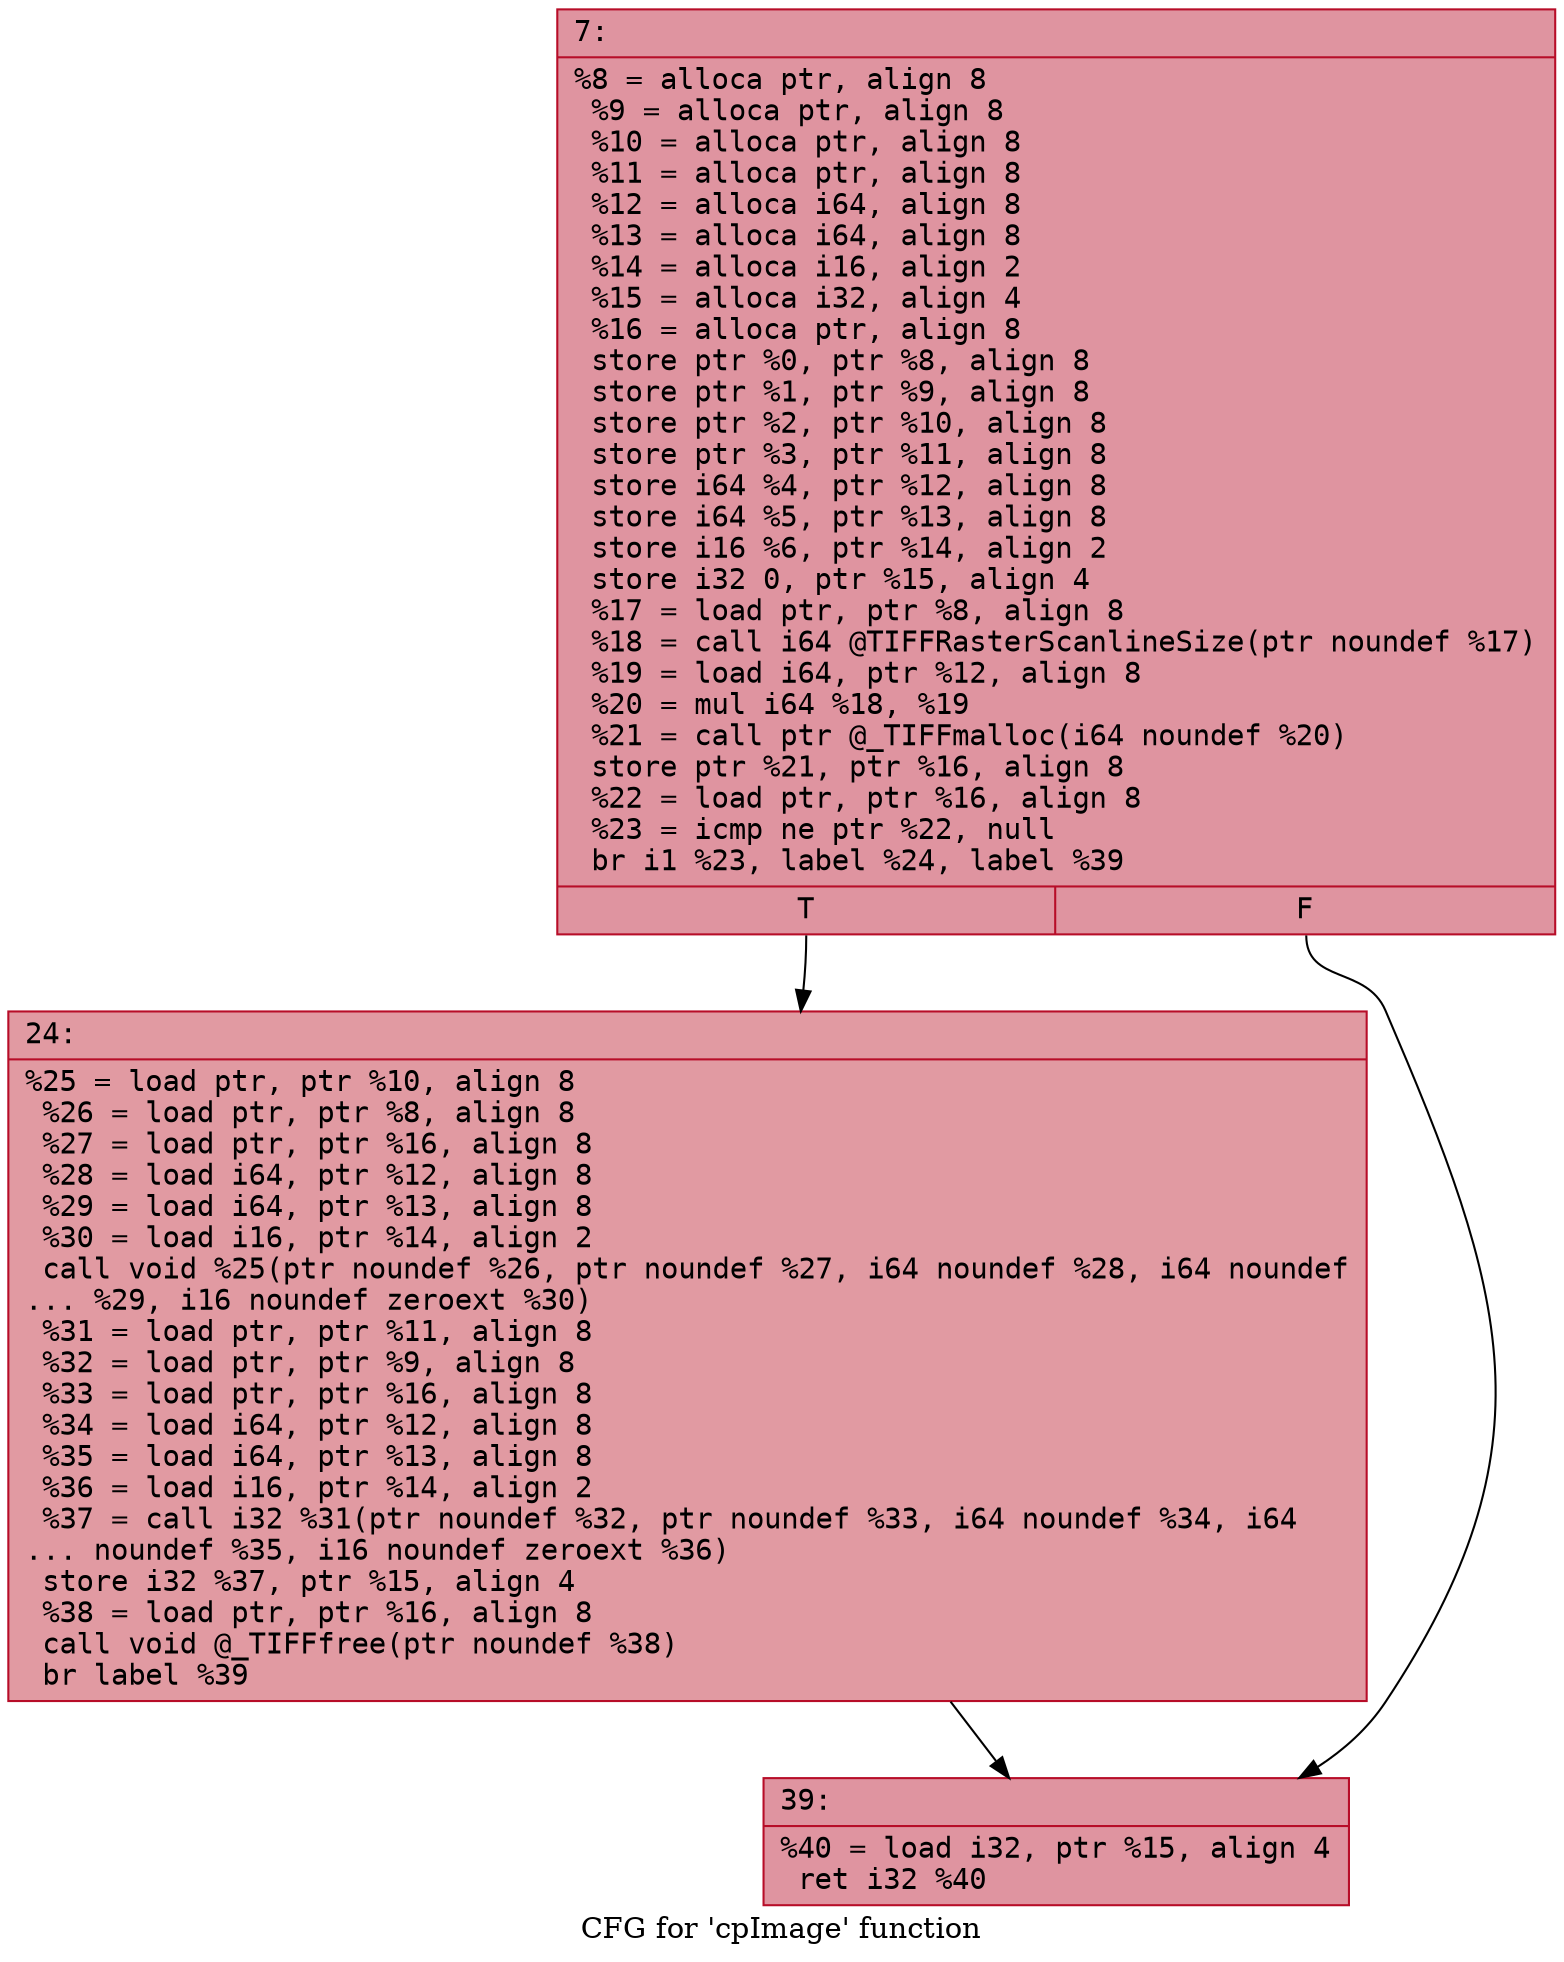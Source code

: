 digraph "CFG for 'cpImage' function" {
	label="CFG for 'cpImage' function";

	Node0x600001c4a300 [shape=record,color="#b70d28ff", style=filled, fillcolor="#b70d2870" fontname="Courier",label="{7:\l|  %8 = alloca ptr, align 8\l  %9 = alloca ptr, align 8\l  %10 = alloca ptr, align 8\l  %11 = alloca ptr, align 8\l  %12 = alloca i64, align 8\l  %13 = alloca i64, align 8\l  %14 = alloca i16, align 2\l  %15 = alloca i32, align 4\l  %16 = alloca ptr, align 8\l  store ptr %0, ptr %8, align 8\l  store ptr %1, ptr %9, align 8\l  store ptr %2, ptr %10, align 8\l  store ptr %3, ptr %11, align 8\l  store i64 %4, ptr %12, align 8\l  store i64 %5, ptr %13, align 8\l  store i16 %6, ptr %14, align 2\l  store i32 0, ptr %15, align 4\l  %17 = load ptr, ptr %8, align 8\l  %18 = call i64 @TIFFRasterScanlineSize(ptr noundef %17)\l  %19 = load i64, ptr %12, align 8\l  %20 = mul i64 %18, %19\l  %21 = call ptr @_TIFFmalloc(i64 noundef %20)\l  store ptr %21, ptr %16, align 8\l  %22 = load ptr, ptr %16, align 8\l  %23 = icmp ne ptr %22, null\l  br i1 %23, label %24, label %39\l|{<s0>T|<s1>F}}"];
	Node0x600001c4a300:s0 -> Node0x600001c4a350[tooltip="7 -> 24\nProbability 62.50%" ];
	Node0x600001c4a300:s1 -> Node0x600001c4a3a0[tooltip="7 -> 39\nProbability 37.50%" ];
	Node0x600001c4a350 [shape=record,color="#b70d28ff", style=filled, fillcolor="#bb1b2c70" fontname="Courier",label="{24:\l|  %25 = load ptr, ptr %10, align 8\l  %26 = load ptr, ptr %8, align 8\l  %27 = load ptr, ptr %16, align 8\l  %28 = load i64, ptr %12, align 8\l  %29 = load i64, ptr %13, align 8\l  %30 = load i16, ptr %14, align 2\l  call void %25(ptr noundef %26, ptr noundef %27, i64 noundef %28, i64 noundef\l... %29, i16 noundef zeroext %30)\l  %31 = load ptr, ptr %11, align 8\l  %32 = load ptr, ptr %9, align 8\l  %33 = load ptr, ptr %16, align 8\l  %34 = load i64, ptr %12, align 8\l  %35 = load i64, ptr %13, align 8\l  %36 = load i16, ptr %14, align 2\l  %37 = call i32 %31(ptr noundef %32, ptr noundef %33, i64 noundef %34, i64\l... noundef %35, i16 noundef zeroext %36)\l  store i32 %37, ptr %15, align 4\l  %38 = load ptr, ptr %16, align 8\l  call void @_TIFFfree(ptr noundef %38)\l  br label %39\l}"];
	Node0x600001c4a350 -> Node0x600001c4a3a0[tooltip="24 -> 39\nProbability 100.00%" ];
	Node0x600001c4a3a0 [shape=record,color="#b70d28ff", style=filled, fillcolor="#b70d2870" fontname="Courier",label="{39:\l|  %40 = load i32, ptr %15, align 4\l  ret i32 %40\l}"];
}

